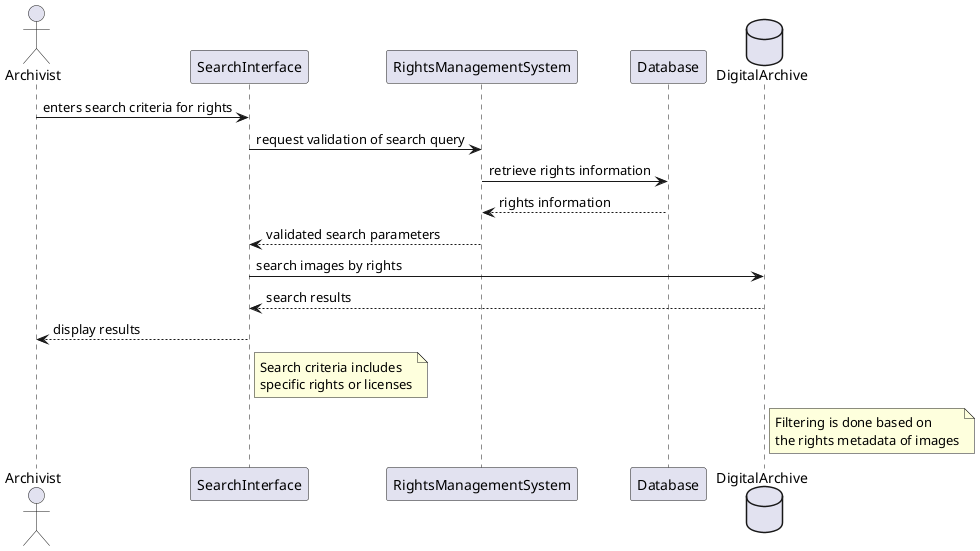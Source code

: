@startuml
' Define participants
actor Archivist
participant "SearchInterface" as Search
participant "RightsManagementSystem" as Rights
participant "Database" as DB
database "DigitalArchive" as Archive

' Workflow
Archivist -> Search : enters search criteria for rights
Search -> Rights : request validation of search query
Rights -> DB : retrieve rights information
DB --> Rights : rights information
Rights --> Search : validated search parameters
Search -> Archive : search images by rights
Archive --> Search : search results
Search --> Archivist : display results

' Add notes
note right of Search: Search criteria includes\nspecific rights or licenses
note right of Archive: Filtering is done based on\nthe rights metadata of images

@enduml